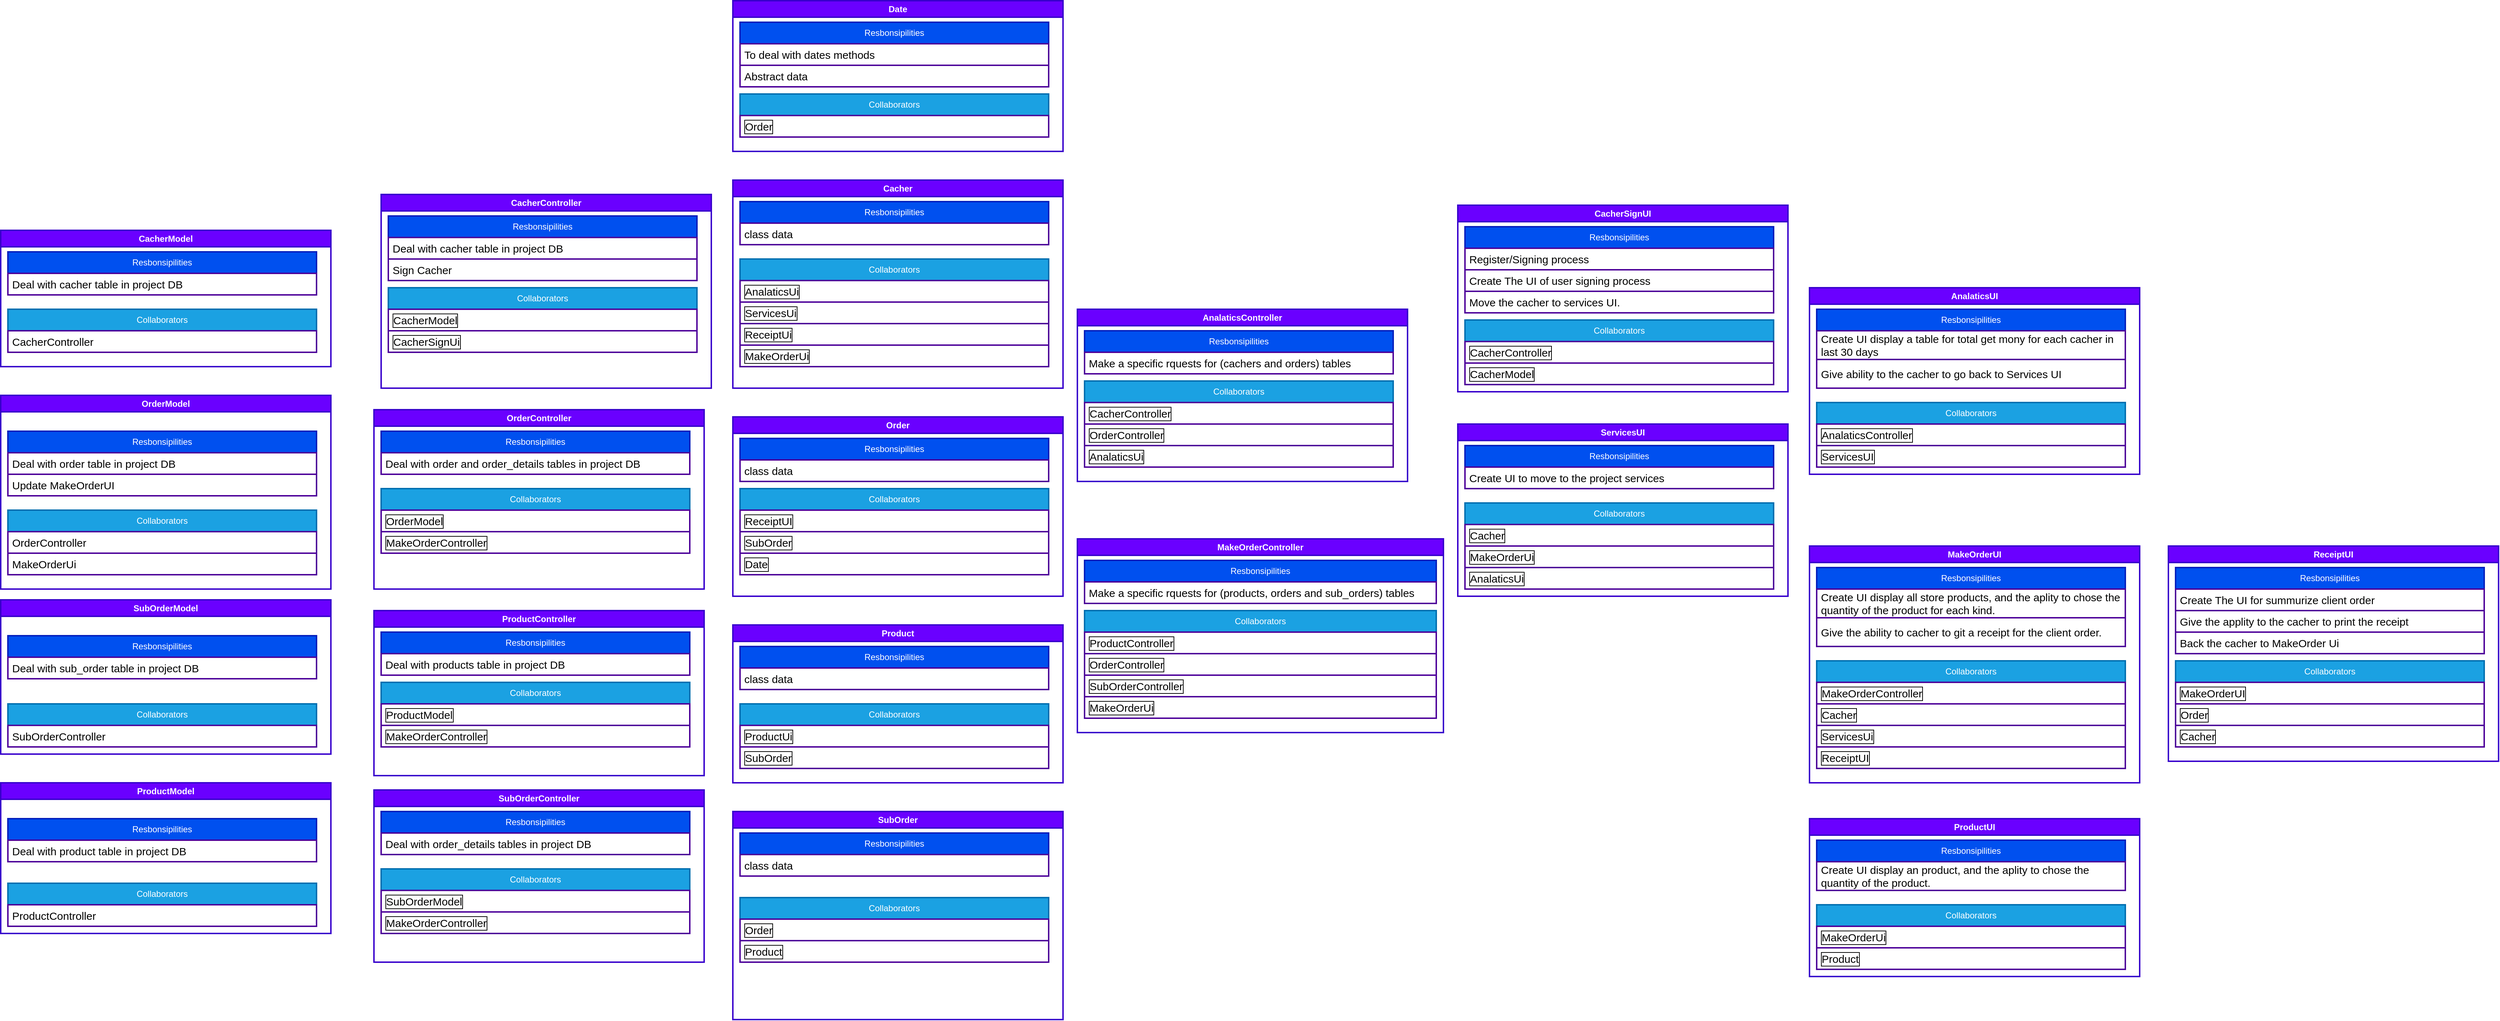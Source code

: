 <mxfile>
    <diagram id="35rbz2cMFURh9ewFK-A6" name="Page-1">
        <mxGraphModel dx="1056" dy="1882" grid="1" gridSize="10" guides="1" tooltips="1" connect="1" arrows="1" fold="1" page="1" pageScale="1" pageWidth="850" pageHeight="1100" background="#ffffff" math="0" shadow="0">
            <root>
                <mxCell id="0"/>
                <mxCell id="1" parent="0"/>
                <mxCell id="2" value="CacherModel" style="swimlane;whiteSpace=wrap;html=1;fillColor=#6a00ff;fontColor=#ffffff;strokeColor=#3700CC;strokeWidth=2;" parent="1" vertex="1">
                    <mxGeometry x="140" y="180" width="460" height="190" as="geometry"/>
                </mxCell>
                <mxCell id="3" value="Resbonsipilities" style="swimlane;fontStyle=0;childLayout=stackLayout;horizontal=1;startSize=30;horizontalStack=0;resizeParent=1;resizeParentMax=0;resizeLast=0;collapsible=1;marginBottom=0;whiteSpace=wrap;html=1;strokeWidth=2;fillColor=#0050ef;fontColor=#ffffff;strokeColor=#001DBC;" parent="2" vertex="1">
                    <mxGeometry x="10" y="30" width="430" height="60" as="geometry"/>
                </mxCell>
                <mxCell id="5" value="&lt;span style=&quot;color: rgb(0, 0, 0); font-size: 15px;&quot;&gt;Deal with cacher table in project DB&lt;/span&gt;&lt;font color=&quot;#000000&quot; style=&quot;font-size: 15px;&quot;&gt;&lt;br style=&quot;font-size: 15px;&quot;&gt;&lt;/font&gt;" style="text;strokeColor=#4C0099;fillColor=none;align=left;verticalAlign=middle;spacingLeft=4;spacingRight=4;overflow=hidden;points=[[0,0.5],[1,0.5]];portConstraint=eastwest;rotatable=0;whiteSpace=wrap;html=1;strokeWidth=2;fontSize=15;" parent="3" vertex="1">
                    <mxGeometry y="30" width="430" height="30" as="geometry"/>
                </mxCell>
                <mxCell id="7" value="Collaborators" style="swimlane;fontStyle=0;childLayout=stackLayout;horizontal=1;startSize=30;horizontalStack=0;resizeParent=1;resizeParentMax=0;resizeLast=0;collapsible=1;marginBottom=0;whiteSpace=wrap;html=1;strokeWidth=2;fillColor=#1ba1e2;fontColor=#ffffff;strokeColor=#006EAF;" parent="2" vertex="1">
                    <mxGeometry x="10" y="110" width="430" height="60" as="geometry"/>
                </mxCell>
                <mxCell id="203" value="&lt;span style=&quot;color: rgb(0, 0, 0); font-size: 15px;&quot;&gt;CacherController&lt;/span&gt;&lt;font color=&quot;#000000&quot; style=&quot;font-size: 15px;&quot;&gt;&lt;br style=&quot;font-size: 15px;&quot;&gt;&lt;/font&gt;" style="text;strokeColor=#4C0099;fillColor=none;align=left;verticalAlign=middle;spacingLeft=4;spacingRight=4;overflow=hidden;points=[[0,0.5],[1,0.5]];portConstraint=eastwest;rotatable=0;whiteSpace=wrap;html=1;strokeWidth=2;fontSize=15;" vertex="1" parent="7">
                    <mxGeometry y="30" width="430" height="30" as="geometry"/>
                </mxCell>
                <mxCell id="16" value="OrderModel" style="swimlane;whiteSpace=wrap;html=1;fillColor=#6a00ff;fontColor=#ffffff;strokeColor=#3700CC;strokeWidth=2;" parent="1" vertex="1">
                    <mxGeometry x="140" y="410" width="460" height="270" as="geometry"/>
                </mxCell>
                <mxCell id="17" value="Resbonsipilities" style="swimlane;fontStyle=0;childLayout=stackLayout;horizontal=1;startSize=30;horizontalStack=0;resizeParent=1;resizeParentMax=0;resizeLast=0;collapsible=1;marginBottom=0;whiteSpace=wrap;html=1;strokeWidth=2;fillColor=#0050ef;fontColor=#ffffff;strokeColor=#001DBC;" parent="16" vertex="1">
                    <mxGeometry x="10" y="50" width="430" height="90" as="geometry"/>
                </mxCell>
                <mxCell id="18" value="&lt;font color=&quot;#000000&quot; style=&quot;font-size: 15px;&quot;&gt;Deal with order table in project DB&lt;br style=&quot;font-size: 15px;&quot;&gt;&lt;/font&gt;" style="text;strokeColor=#4C0099;fillColor=none;align=left;verticalAlign=middle;spacingLeft=4;spacingRight=4;overflow=hidden;points=[[0,0.5],[1,0.5]];portConstraint=eastwest;rotatable=0;whiteSpace=wrap;html=1;strokeWidth=2;fontSize=15;" parent="17" vertex="1">
                    <mxGeometry y="30" width="430" height="30" as="geometry"/>
                </mxCell>
                <mxCell id="26" value="&lt;font color=&quot;#000000&quot; style=&quot;font-size: 15px;&quot;&gt;Update MakeOrderUI&lt;br style=&quot;font-size: 15px;&quot;&gt;&lt;/font&gt;" style="text;strokeColor=#4C0099;fillColor=none;align=left;verticalAlign=middle;spacingLeft=4;spacingRight=4;overflow=hidden;points=[[0,0.5],[1,0.5]];portConstraint=eastwest;rotatable=0;whiteSpace=wrap;html=1;strokeWidth=2;fontSize=15;" parent="17" vertex="1">
                    <mxGeometry y="60" width="430" height="30" as="geometry"/>
                </mxCell>
                <mxCell id="19" value="Collaborators" style="swimlane;fontStyle=0;childLayout=stackLayout;horizontal=1;startSize=30;horizontalStack=0;resizeParent=1;resizeParentMax=0;resizeLast=0;collapsible=1;marginBottom=0;whiteSpace=wrap;html=1;strokeWidth=2;fillColor=#1ba1e2;fontColor=#ffffff;strokeColor=#006EAF;" parent="16" vertex="1">
                    <mxGeometry x="10" y="160" width="430" height="90" as="geometry"/>
                </mxCell>
                <mxCell id="204" value="&lt;font color=&quot;#000000&quot; style=&quot;font-size: 15px;&quot;&gt;OrderController&lt;br style=&quot;font-size: 15px;&quot;&gt;&lt;/font&gt;" style="text;strokeColor=#4C0099;fillColor=none;align=left;verticalAlign=middle;spacingLeft=4;spacingRight=4;overflow=hidden;points=[[0,0.5],[1,0.5]];portConstraint=eastwest;rotatable=0;whiteSpace=wrap;html=1;strokeWidth=2;fontSize=15;" vertex="1" parent="19">
                    <mxGeometry y="30" width="430" height="30" as="geometry"/>
                </mxCell>
                <mxCell id="191" value="&lt;font color=&quot;#000000&quot; style=&quot;font-size: 15px;&quot;&gt;MakeOrderUi&lt;br style=&quot;font-size: 15px;&quot;&gt;&lt;/font&gt;" style="text;strokeColor=#4C0099;fillColor=none;align=left;verticalAlign=middle;spacingLeft=4;spacingRight=4;overflow=hidden;points=[[0,0.5],[1,0.5]];portConstraint=eastwest;rotatable=0;whiteSpace=wrap;html=1;strokeWidth=2;fontSize=15;" parent="19" vertex="1">
                    <mxGeometry y="60" width="430" height="30" as="geometry"/>
                </mxCell>
                <mxCell id="31" value="ProductModel" style="swimlane;whiteSpace=wrap;html=1;fillColor=#6a00ff;fontColor=#ffffff;strokeColor=#3700CC;strokeWidth=2;" parent="1" vertex="1">
                    <mxGeometry x="140" y="950" width="460" height="210" as="geometry"/>
                </mxCell>
                <mxCell id="32" value="Resbonsipilities" style="swimlane;fontStyle=0;childLayout=stackLayout;horizontal=1;startSize=30;horizontalStack=0;resizeParent=1;resizeParentMax=0;resizeLast=0;collapsible=1;marginBottom=0;whiteSpace=wrap;html=1;strokeWidth=2;fillColor=#0050ef;fontColor=#ffffff;strokeColor=#001DBC;" parent="31" vertex="1">
                    <mxGeometry x="10" y="50" width="430" height="60" as="geometry"/>
                </mxCell>
                <mxCell id="33" value="&lt;font color=&quot;#000000&quot; style=&quot;font-size: 15px;&quot;&gt;Deal with product table in project DB&lt;br style=&quot;font-size: 15px;&quot;&gt;&lt;/font&gt;" style="text;strokeColor=#4C0099;fillColor=none;align=left;verticalAlign=middle;spacingLeft=4;spacingRight=4;overflow=hidden;points=[[0,0.5],[1,0.5]];portConstraint=eastwest;rotatable=0;whiteSpace=wrap;html=1;strokeWidth=2;fontSize=15;" parent="32" vertex="1">
                    <mxGeometry y="30" width="430" height="30" as="geometry"/>
                </mxCell>
                <mxCell id="35" value="Collaborators" style="swimlane;fontStyle=0;childLayout=stackLayout;horizontal=1;startSize=30;horizontalStack=0;resizeParent=1;resizeParentMax=0;resizeLast=0;collapsible=1;marginBottom=0;whiteSpace=wrap;html=1;strokeWidth=2;fillColor=#1ba1e2;fontColor=#ffffff;strokeColor=#006EAF;" parent="31" vertex="1">
                    <mxGeometry x="10" y="140" width="430" height="60" as="geometry"/>
                </mxCell>
                <mxCell id="206" value="&lt;font color=&quot;#000000&quot; style=&quot;font-size: 15px;&quot;&gt;ProductController&lt;br style=&quot;font-size: 15px;&quot;&gt;&lt;/font&gt;" style="text;strokeColor=#4C0099;fillColor=none;align=left;verticalAlign=middle;spacingLeft=4;spacingRight=4;overflow=hidden;points=[[0,0.5],[1,0.5]];portConstraint=eastwest;rotatable=0;whiteSpace=wrap;html=1;strokeWidth=2;fontSize=15;" vertex="1" parent="35">
                    <mxGeometry y="30" width="430" height="30" as="geometry"/>
                </mxCell>
                <mxCell id="37" value="CacherController" style="swimlane;whiteSpace=wrap;html=1;fillColor=#6a00ff;fontColor=#ffffff;strokeColor=#3700CC;strokeWidth=2;" parent="1" vertex="1">
                    <mxGeometry x="670" y="130" width="460" height="270" as="geometry"/>
                </mxCell>
                <mxCell id="38" value="Resbonsipilities" style="swimlane;fontStyle=0;childLayout=stackLayout;horizontal=1;startSize=30;horizontalStack=0;resizeParent=1;resizeParentMax=0;resizeLast=0;collapsible=1;marginBottom=0;whiteSpace=wrap;html=1;strokeWidth=2;fillColor=#0050ef;fontColor=#ffffff;strokeColor=#001DBC;" parent="37" vertex="1">
                    <mxGeometry x="10" y="30" width="430" height="90" as="geometry"/>
                </mxCell>
                <mxCell id="39" value="&lt;span style=&quot;color: rgb(0, 0, 0); font-size: 15px;&quot;&gt;Deal with cacher table in project DB&lt;/span&gt;&lt;font color=&quot;#000000&quot; style=&quot;font-size: 15px;&quot;&gt;&lt;br style=&quot;font-size: 15px;&quot;&gt;&lt;/font&gt;" style="text;strokeColor=#4C0099;fillColor=none;align=left;verticalAlign=middle;spacingLeft=4;spacingRight=4;overflow=hidden;points=[[0,0.5],[1,0.5]];portConstraint=eastwest;rotatable=0;whiteSpace=wrap;html=1;strokeWidth=2;fontSize=15;" parent="38" vertex="1">
                    <mxGeometry y="30" width="430" height="30" as="geometry"/>
                </mxCell>
                <mxCell id="40" value="&lt;span style=&quot;color: rgb(0, 0, 0); font-size: 15px;&quot;&gt;Sign Cacher&lt;/span&gt;&lt;font color=&quot;#000000&quot; style=&quot;font-size: 15px;&quot;&gt;&lt;br style=&quot;font-size: 15px;&quot;&gt;&lt;/font&gt;" style="text;strokeColor=#4C0099;fillColor=none;align=left;verticalAlign=middle;spacingLeft=4;spacingRight=4;overflow=hidden;points=[[0,0.5],[1,0.5]];portConstraint=eastwest;rotatable=0;whiteSpace=wrap;html=1;strokeWidth=2;fontSize=15;" parent="38" vertex="1">
                    <mxGeometry y="60" width="430" height="30" as="geometry"/>
                </mxCell>
                <mxCell id="42" value="Collaborators" style="swimlane;fontStyle=0;childLayout=stackLayout;horizontal=1;startSize=30;horizontalStack=0;resizeParent=1;resizeParentMax=0;resizeLast=0;collapsible=1;marginBottom=0;whiteSpace=wrap;html=1;strokeWidth=2;fillColor=#1ba1e2;fontColor=#ffffff;strokeColor=#006EAF;" parent="37" vertex="1">
                    <mxGeometry x="10" y="130" width="430" height="90" as="geometry"/>
                </mxCell>
                <mxCell id="113" value="&lt;font color=&quot;#000000&quot; style=&quot;font-size: 15px;&quot;&gt;CacherModel&lt;br style=&quot;font-size: 15px;&quot;&gt;&lt;/font&gt;" style="text;strokeColor=#4C0099;fillColor=none;align=left;verticalAlign=middle;spacingLeft=4;spacingRight=4;overflow=hidden;points=[[0,0.5],[1,0.5]];portConstraint=eastwest;rotatable=0;whiteSpace=wrap;html=1;strokeWidth=2;fontSize=15;labelBorderColor=default;" parent="42" vertex="1">
                    <mxGeometry y="30" width="430" height="30" as="geometry"/>
                </mxCell>
                <mxCell id="207" value="&lt;font color=&quot;#000000&quot; style=&quot;font-size: 15px;&quot;&gt;CacherSignUi&lt;br style=&quot;font-size: 15px;&quot;&gt;&lt;/font&gt;" style="text;strokeColor=#4C0099;fillColor=none;align=left;verticalAlign=middle;spacingLeft=4;spacingRight=4;overflow=hidden;points=[[0,0.5],[1,0.5]];portConstraint=eastwest;rotatable=0;whiteSpace=wrap;html=1;strokeWidth=2;fontSize=15;labelBorderColor=default;" vertex="1" parent="42">
                    <mxGeometry y="60" width="430" height="30" as="geometry"/>
                </mxCell>
                <mxCell id="44" value="OrderController" style="swimlane;whiteSpace=wrap;html=1;fillColor=#6a00ff;fontColor=#ffffff;strokeColor=#3700CC;strokeWidth=2;" parent="1" vertex="1">
                    <mxGeometry x="660" y="430" width="460" height="250" as="geometry"/>
                </mxCell>
                <mxCell id="45" value="Resbonsipilities" style="swimlane;fontStyle=0;childLayout=stackLayout;horizontal=1;startSize=30;horizontalStack=0;resizeParent=1;resizeParentMax=0;resizeLast=0;collapsible=1;marginBottom=0;whiteSpace=wrap;html=1;strokeWidth=2;fillColor=#0050ef;fontColor=#ffffff;strokeColor=#001DBC;" parent="44" vertex="1">
                    <mxGeometry x="10" y="30" width="430" height="60" as="geometry"/>
                </mxCell>
                <mxCell id="46" value="&lt;span style=&quot;color: rgb(0, 0, 0); font-size: 15px;&quot;&gt;Deal with order and order_details tables in project DB&lt;/span&gt;&lt;font color=&quot;#000000&quot; style=&quot;font-size: 15px;&quot;&gt;&lt;br style=&quot;font-size: 15px;&quot;&gt;&lt;/font&gt;" style="text;strokeColor=#4C0099;fillColor=none;align=left;verticalAlign=middle;spacingLeft=4;spacingRight=4;overflow=hidden;points=[[0,0.5],[1,0.5]];portConstraint=eastwest;rotatable=0;whiteSpace=wrap;html=1;strokeWidth=2;fontSize=15;" parent="45" vertex="1">
                    <mxGeometry y="30" width="430" height="30" as="geometry"/>
                </mxCell>
                <mxCell id="48" value="Collaborators" style="swimlane;fontStyle=0;childLayout=stackLayout;horizontal=1;startSize=30;horizontalStack=0;resizeParent=1;resizeParentMax=0;resizeLast=0;collapsible=1;marginBottom=0;whiteSpace=wrap;html=1;strokeWidth=2;fillColor=#1ba1e2;fontColor=#ffffff;strokeColor=#006EAF;" parent="44" vertex="1">
                    <mxGeometry x="10" y="110" width="430" height="90" as="geometry"/>
                </mxCell>
                <mxCell id="123" value="&lt;font color=&quot;#000000&quot; style=&quot;font-size: 15px;&quot;&gt;OrderModel&lt;br style=&quot;font-size: 15px;&quot;&gt;&lt;/font&gt;" style="text;strokeColor=#4C0099;fillColor=none;align=left;verticalAlign=middle;spacingLeft=4;spacingRight=4;overflow=hidden;points=[[0,0.5],[1,0.5]];portConstraint=eastwest;rotatable=0;whiteSpace=wrap;html=1;strokeWidth=2;fontSize=15;labelBorderColor=default;" parent="48" vertex="1">
                    <mxGeometry y="30" width="430" height="30" as="geometry"/>
                </mxCell>
                <mxCell id="208" value="&lt;font color=&quot;#000000&quot; style=&quot;font-size: 15px;&quot;&gt;MakeOrderController&lt;br style=&quot;font-size: 15px;&quot;&gt;&lt;/font&gt;" style="text;strokeColor=#4C0099;fillColor=none;align=left;verticalAlign=middle;spacingLeft=4;spacingRight=4;overflow=hidden;points=[[0,0.5],[1,0.5]];portConstraint=eastwest;rotatable=0;whiteSpace=wrap;html=1;strokeWidth=2;fontSize=15;labelBorderColor=default;" vertex="1" parent="48">
                    <mxGeometry y="60" width="430" height="30" as="geometry"/>
                </mxCell>
                <mxCell id="50" value="ProductController" style="swimlane;whiteSpace=wrap;html=1;fillColor=#6a00ff;fontColor=#ffffff;strokeColor=#3700CC;strokeWidth=2;" parent="1" vertex="1">
                    <mxGeometry x="660" y="710" width="460" height="230" as="geometry"/>
                </mxCell>
                <mxCell id="51" value="Resbonsipilities" style="swimlane;fontStyle=0;childLayout=stackLayout;horizontal=1;startSize=30;horizontalStack=0;resizeParent=1;resizeParentMax=0;resizeLast=0;collapsible=1;marginBottom=0;whiteSpace=wrap;html=1;strokeWidth=2;fillColor=#0050ef;fontColor=#ffffff;strokeColor=#001DBC;" parent="50" vertex="1">
                    <mxGeometry x="10" y="30" width="430" height="60" as="geometry"/>
                </mxCell>
                <mxCell id="52" value="&lt;span style=&quot;color: rgb(0, 0, 0); font-size: 15px;&quot;&gt;Deal with products table in project DB&lt;/span&gt;&lt;font color=&quot;#000000&quot; style=&quot;font-size: 15px;&quot;&gt;&lt;br style=&quot;font-size: 15px;&quot;&gt;&lt;/font&gt;" style="text;strokeColor=#4C0099;fillColor=none;align=left;verticalAlign=middle;spacingLeft=4;spacingRight=4;overflow=hidden;points=[[0,0.5],[1,0.5]];portConstraint=eastwest;rotatable=0;whiteSpace=wrap;html=1;strokeWidth=2;fontSize=15;" parent="51" vertex="1">
                    <mxGeometry y="30" width="430" height="30" as="geometry"/>
                </mxCell>
                <mxCell id="53" value="Collaborators" style="swimlane;fontStyle=0;childLayout=stackLayout;horizontal=1;startSize=30;horizontalStack=0;resizeParent=1;resizeParentMax=0;resizeLast=0;collapsible=1;marginBottom=0;whiteSpace=wrap;html=1;strokeWidth=2;fillColor=#1ba1e2;fontColor=#ffffff;strokeColor=#006EAF;" parent="50" vertex="1">
                    <mxGeometry x="10" y="100" width="430" height="90" as="geometry"/>
                </mxCell>
                <mxCell id="142" value="&lt;font color=&quot;#000000&quot; style=&quot;font-size: 15px;&quot;&gt;ProductModel&lt;br style=&quot;font-size: 15px;&quot;&gt;&lt;/font&gt;" style="text;strokeColor=#4C0099;fillColor=none;align=left;verticalAlign=middle;spacingLeft=4;spacingRight=4;overflow=hidden;points=[[0,0.5],[1,0.5]];portConstraint=eastwest;rotatable=0;whiteSpace=wrap;html=1;strokeWidth=2;fontSize=15;labelBorderColor=default;" parent="53" vertex="1">
                    <mxGeometry y="30" width="430" height="30" as="geometry"/>
                </mxCell>
                <mxCell id="209" value="&lt;font color=&quot;#000000&quot; style=&quot;font-size: 15px;&quot;&gt;MakeOrderController&lt;br style=&quot;font-size: 15px;&quot;&gt;&lt;/font&gt;" style="text;strokeColor=#4C0099;fillColor=none;align=left;verticalAlign=middle;spacingLeft=4;spacingRight=4;overflow=hidden;points=[[0,0.5],[1,0.5]];portConstraint=eastwest;rotatable=0;whiteSpace=wrap;html=1;strokeWidth=2;fontSize=15;labelBorderColor=default;" vertex="1" parent="53">
                    <mxGeometry y="60" width="430" height="30" as="geometry"/>
                </mxCell>
                <mxCell id="55" value="AnalaticsController" style="swimlane;whiteSpace=wrap;html=1;fillColor=#6a00ff;fontColor=#ffffff;strokeColor=#3700CC;strokeWidth=2;" parent="1" vertex="1">
                    <mxGeometry x="1640" y="290" width="460" height="240" as="geometry"/>
                </mxCell>
                <mxCell id="56" value="Resbonsipilities" style="swimlane;fontStyle=0;childLayout=stackLayout;horizontal=1;startSize=30;horizontalStack=0;resizeParent=1;resizeParentMax=0;resizeLast=0;collapsible=1;marginBottom=0;whiteSpace=wrap;html=1;strokeWidth=2;fillColor=#0050ef;fontColor=#ffffff;strokeColor=#001DBC;" parent="55" vertex="1">
                    <mxGeometry x="10" y="30" width="430" height="60" as="geometry"/>
                </mxCell>
                <mxCell id="57" value="&lt;font color=&quot;#000000&quot; style=&quot;font-size: 15px;&quot;&gt;Make a specific rquests for (cachers and orders) tables&lt;br style=&quot;font-size: 15px;&quot;&gt;&lt;/font&gt;" style="text;strokeColor=#4C0099;fillColor=none;align=left;verticalAlign=middle;spacingLeft=4;spacingRight=4;overflow=hidden;points=[[0,0.5],[1,0.5]];portConstraint=eastwest;rotatable=0;whiteSpace=wrap;html=1;strokeWidth=2;fontSize=15;" parent="56" vertex="1">
                    <mxGeometry y="30" width="430" height="30" as="geometry"/>
                </mxCell>
                <mxCell id="59" value="Collaborators" style="swimlane;fontStyle=0;childLayout=stackLayout;horizontal=1;startSize=30;horizontalStack=0;resizeParent=1;resizeParentMax=0;resizeLast=0;collapsible=1;marginBottom=0;whiteSpace=wrap;html=1;strokeWidth=2;fillColor=#1ba1e2;fontColor=#ffffff;strokeColor=#006EAF;" parent="55" vertex="1">
                    <mxGeometry x="10" y="100" width="430" height="120" as="geometry"/>
                </mxCell>
                <mxCell id="60" value="&lt;font color=&quot;#000000&quot; style=&quot;font-size: 15px;&quot;&gt;CacherController&lt;br style=&quot;font-size: 15px;&quot;&gt;&lt;/font&gt;" style="text;strokeColor=#4C0099;fillColor=none;align=left;verticalAlign=middle;spacingLeft=4;spacingRight=4;overflow=hidden;points=[[0,0.5],[1,0.5]];portConstraint=eastwest;rotatable=0;whiteSpace=wrap;html=1;strokeWidth=2;fontSize=15;labelBorderColor=default;" parent="59" vertex="1">
                    <mxGeometry y="30" width="430" height="30" as="geometry"/>
                </mxCell>
                <mxCell id="61" value="&lt;font color=&quot;#000000&quot; style=&quot;font-size: 15px;&quot;&gt;OrderController&lt;br style=&quot;font-size: 15px;&quot;&gt;&lt;/font&gt;" style="text;strokeColor=#4C0099;fillColor=none;align=left;verticalAlign=middle;spacingLeft=4;spacingRight=4;overflow=hidden;points=[[0,0.5],[1,0.5]];portConstraint=eastwest;rotatable=0;whiteSpace=wrap;html=1;strokeWidth=2;fontSize=15;labelBorderColor=default;" parent="59" vertex="1">
                    <mxGeometry y="60" width="430" height="30" as="geometry"/>
                </mxCell>
                <mxCell id="126" value="&lt;font color=&quot;#000000&quot; style=&quot;font-size: 15px;&quot;&gt;AnalaticsUi&lt;br style=&quot;font-size: 15px;&quot;&gt;&lt;/font&gt;" style="text;strokeColor=#4C0099;fillColor=none;align=left;verticalAlign=middle;spacingLeft=4;spacingRight=4;overflow=hidden;points=[[0,0.5],[1,0.5]];portConstraint=eastwest;rotatable=0;whiteSpace=wrap;html=1;strokeWidth=2;fontSize=15;labelBorderColor=default;" parent="59" vertex="1">
                    <mxGeometry y="90" width="430" height="30" as="geometry"/>
                </mxCell>
                <mxCell id="62" value="MakeOrderController" style="swimlane;whiteSpace=wrap;html=1;fillColor=#6a00ff;fontColor=#ffffff;strokeColor=#3700CC;strokeWidth=2;" parent="1" vertex="1">
                    <mxGeometry x="1640" y="610" width="510" height="270" as="geometry"/>
                </mxCell>
                <mxCell id="63" value="Resbonsipilities" style="swimlane;fontStyle=0;childLayout=stackLayout;horizontal=1;startSize=30;horizontalStack=0;resizeParent=1;resizeParentMax=0;resizeLast=0;collapsible=1;marginBottom=0;whiteSpace=wrap;html=1;strokeWidth=2;fillColor=#0050ef;fontColor=#ffffff;strokeColor=#001DBC;" parent="62" vertex="1">
                    <mxGeometry x="10" y="30" width="490" height="60" as="geometry"/>
                </mxCell>
                <mxCell id="64" value="&lt;font color=&quot;#000000&quot; style=&quot;font-size: 15px;&quot;&gt;Make a specific rquests for (products, orders and sub_orders) tables&lt;br style=&quot;font-size: 15px;&quot;&gt;&lt;/font&gt;" style="text;strokeColor=#4C0099;fillColor=none;align=left;verticalAlign=middle;spacingLeft=4;spacingRight=4;overflow=hidden;points=[[0,0.5],[1,0.5]];portConstraint=eastwest;rotatable=0;whiteSpace=wrap;html=1;strokeWidth=2;fontSize=15;" parent="63" vertex="1">
                    <mxGeometry y="30" width="490" height="30" as="geometry"/>
                </mxCell>
                <mxCell id="65" value="Collaborators" style="swimlane;fontStyle=0;childLayout=stackLayout;horizontal=1;startSize=30;horizontalStack=0;resizeParent=1;resizeParentMax=0;resizeLast=0;collapsible=1;marginBottom=0;whiteSpace=wrap;html=1;strokeWidth=2;fillColor=#1ba1e2;fontColor=#ffffff;strokeColor=#006EAF;" parent="62" vertex="1">
                    <mxGeometry x="10" y="100" width="490" height="150" as="geometry"/>
                </mxCell>
                <mxCell id="66" value="&lt;font color=&quot;#000000&quot; style=&quot;font-size: 15px;&quot;&gt;ProductController&lt;br style=&quot;font-size: 15px;&quot;&gt;&lt;/font&gt;" style="text;strokeColor=#4C0099;fillColor=none;align=left;verticalAlign=middle;spacingLeft=4;spacingRight=4;overflow=hidden;points=[[0,0.5],[1,0.5]];portConstraint=eastwest;rotatable=0;whiteSpace=wrap;html=1;strokeWidth=2;fontSize=15;labelBorderColor=default;" parent="65" vertex="1">
                    <mxGeometry y="30" width="490" height="30" as="geometry"/>
                </mxCell>
                <mxCell id="125" value="&lt;font color=&quot;#000000&quot; style=&quot;font-size: 15px;&quot;&gt;OrderController&lt;br style=&quot;font-size: 15px;&quot;&gt;&lt;/font&gt;" style="text;strokeColor=#4C0099;fillColor=none;align=left;verticalAlign=middle;spacingLeft=4;spacingRight=4;overflow=hidden;points=[[0,0.5],[1,0.5]];portConstraint=eastwest;rotatable=0;whiteSpace=wrap;html=1;strokeWidth=2;fontSize=15;labelBorderColor=default;" parent="65" vertex="1">
                    <mxGeometry y="60" width="490" height="30" as="geometry"/>
                </mxCell>
                <mxCell id="213" value="&lt;font color=&quot;#000000&quot; style=&quot;font-size: 15px;&quot;&gt;SubOrderController&lt;br style=&quot;font-size: 15px;&quot;&gt;&lt;/font&gt;" style="text;strokeColor=#4C0099;fillColor=none;align=left;verticalAlign=middle;spacingLeft=4;spacingRight=4;overflow=hidden;points=[[0,0.5],[1,0.5]];portConstraint=eastwest;rotatable=0;whiteSpace=wrap;html=1;strokeWidth=2;fontSize=15;labelBorderColor=default;" vertex="1" parent="65">
                    <mxGeometry y="90" width="490" height="30" as="geometry"/>
                </mxCell>
                <mxCell id="178" value="&lt;font color=&quot;#000000&quot; style=&quot;font-size: 15px;&quot;&gt;MakeOrderUi&lt;br style=&quot;font-size: 15px;&quot;&gt;&lt;/font&gt;" style="text;strokeColor=#4C0099;fillColor=none;align=left;verticalAlign=middle;spacingLeft=4;spacingRight=4;overflow=hidden;points=[[0,0.5],[1,0.5]];portConstraint=eastwest;rotatable=0;whiteSpace=wrap;html=1;strokeWidth=2;fontSize=15;labelBorderColor=default;" parent="65" vertex="1">
                    <mxGeometry y="120" width="490" height="30" as="geometry"/>
                </mxCell>
                <mxCell id="68" value="CacherSignUI" style="swimlane;whiteSpace=wrap;html=1;fillColor=#6a00ff;fontColor=#ffffff;strokeColor=#3700CC;strokeWidth=2;" parent="1" vertex="1">
                    <mxGeometry x="2170" y="145" width="460" height="260" as="geometry"/>
                </mxCell>
                <mxCell id="69" value="Resbonsipilities" style="swimlane;fontStyle=0;childLayout=stackLayout;horizontal=1;startSize=30;horizontalStack=0;resizeParent=1;resizeParentMax=0;resizeLast=0;collapsible=1;marginBottom=0;whiteSpace=wrap;html=1;strokeWidth=2;fillColor=#0050ef;fontColor=#ffffff;strokeColor=#001DBC;" parent="68" vertex="1">
                    <mxGeometry x="10" y="30" width="430" height="120" as="geometry"/>
                </mxCell>
                <mxCell id="74" value="&lt;span style=&quot;color: rgb(0, 0, 0); font-size: 15px;&quot;&gt;Register/Signing process&lt;/span&gt;&lt;font color=&quot;#000000&quot; style=&quot;font-size: 15px;&quot;&gt;&lt;br style=&quot;font-size: 15px;&quot;&gt;&lt;/font&gt;" style="text;strokeColor=#4C0099;fillColor=none;align=left;verticalAlign=middle;spacingLeft=4;spacingRight=4;overflow=hidden;points=[[0,0.5],[1,0.5]];portConstraint=eastwest;rotatable=0;whiteSpace=wrap;html=1;strokeWidth=2;fontSize=15;" parent="69" vertex="1">
                    <mxGeometry y="30" width="430" height="30" as="geometry"/>
                </mxCell>
                <mxCell id="70" value="&lt;span style=&quot;color: rgb(0, 0, 0); font-size: 15px;&quot;&gt;Create The UI of user signing process&lt;/span&gt;&lt;font color=&quot;#000000&quot; style=&quot;font-size: 15px;&quot;&gt;&lt;br style=&quot;font-size: 15px;&quot;&gt;&lt;/font&gt;" style="text;strokeColor=#4C0099;fillColor=none;align=left;verticalAlign=middle;spacingLeft=4;spacingRight=4;overflow=hidden;points=[[0,0.5],[1,0.5]];portConstraint=eastwest;rotatable=0;whiteSpace=wrap;html=1;strokeWidth=2;fontSize=15;" parent="69" vertex="1">
                    <mxGeometry y="60" width="430" height="30" as="geometry"/>
                </mxCell>
                <mxCell id="71" value="&lt;span style=&quot;color: rgb(0, 0, 0); font-size: 15px;&quot;&gt;Move the cacher to services UI.&lt;/span&gt;&lt;font color=&quot;#000000&quot; style=&quot;font-size: 15px;&quot;&gt;&lt;br style=&quot;font-size: 15px;&quot;&gt;&lt;/font&gt;" style="text;strokeColor=#4C0099;fillColor=none;align=left;verticalAlign=middle;spacingLeft=4;spacingRight=4;overflow=hidden;points=[[0,0.5],[1,0.5]];portConstraint=eastwest;rotatable=0;whiteSpace=wrap;html=1;strokeWidth=2;fontSize=15;" parent="69" vertex="1">
                    <mxGeometry y="90" width="430" height="30" as="geometry"/>
                </mxCell>
                <mxCell id="72" value="Collaborators" style="swimlane;fontStyle=0;childLayout=stackLayout;horizontal=1;startSize=30;horizontalStack=0;resizeParent=1;resizeParentMax=0;resizeLast=0;collapsible=1;marginBottom=0;whiteSpace=wrap;html=1;strokeWidth=2;fillColor=#1ba1e2;fontColor=#ffffff;strokeColor=#006EAF;" parent="68" vertex="1">
                    <mxGeometry x="10" y="160" width="430" height="90" as="geometry"/>
                </mxCell>
                <mxCell id="73" value="&lt;font color=&quot;#000000&quot; style=&quot;font-size: 15px;&quot;&gt;CacherController&lt;br style=&quot;font-size: 15px;&quot;&gt;&lt;/font&gt;" style="text;strokeColor=#4C0099;fillColor=none;align=left;verticalAlign=middle;spacingLeft=4;spacingRight=4;overflow=hidden;points=[[0,0.5],[1,0.5]];portConstraint=eastwest;rotatable=0;whiteSpace=wrap;html=1;strokeWidth=2;fontSize=15;labelBorderColor=default;" parent="72" vertex="1">
                    <mxGeometry y="30" width="430" height="30" as="geometry"/>
                </mxCell>
                <mxCell id="127" value="&lt;font color=&quot;#000000&quot; style=&quot;font-size: 15px;&quot;&gt;CacherModel&lt;br style=&quot;font-size: 15px;&quot;&gt;&lt;/font&gt;" style="text;strokeColor=#4C0099;fillColor=none;align=left;verticalAlign=middle;spacingLeft=4;spacingRight=4;overflow=hidden;points=[[0,0.5],[1,0.5]];portConstraint=eastwest;rotatable=0;whiteSpace=wrap;html=1;strokeWidth=2;fontSize=15;labelBorderColor=default;" parent="72" vertex="1">
                    <mxGeometry y="60" width="430" height="30" as="geometry"/>
                </mxCell>
                <mxCell id="75" value="ReceiptUI" style="swimlane;whiteSpace=wrap;html=1;fillColor=#6a00ff;fontColor=#ffffff;strokeColor=#3700CC;strokeWidth=2;" parent="1" vertex="1">
                    <mxGeometry x="3160" y="620" width="460" height="300" as="geometry"/>
                </mxCell>
                <mxCell id="76" value="Resbonsipilities" style="swimlane;fontStyle=0;childLayout=stackLayout;horizontal=1;startSize=30;horizontalStack=0;resizeParent=1;resizeParentMax=0;resizeLast=0;collapsible=1;marginBottom=0;whiteSpace=wrap;html=1;strokeWidth=2;fillColor=#0050ef;fontColor=#ffffff;strokeColor=#001DBC;" parent="75" vertex="1">
                    <mxGeometry x="10" y="30" width="430" height="120" as="geometry"/>
                </mxCell>
                <mxCell id="78" value="&lt;span style=&quot;color: rgb(0, 0, 0); font-size: 15px;&quot;&gt;Create The UI for summurize client order&lt;/span&gt;&lt;font color=&quot;#000000&quot; style=&quot;font-size: 15px;&quot;&gt;&lt;br style=&quot;font-size: 15px;&quot;&gt;&lt;/font&gt;" style="text;strokeColor=#4C0099;fillColor=none;align=left;verticalAlign=middle;spacingLeft=4;spacingRight=4;overflow=hidden;points=[[0,0.5],[1,0.5]];portConstraint=eastwest;rotatable=0;whiteSpace=wrap;html=1;strokeWidth=2;fontSize=15;" parent="76" vertex="1">
                    <mxGeometry y="30" width="430" height="30" as="geometry"/>
                </mxCell>
                <mxCell id="92" value="&lt;span style=&quot;color: rgb(0, 0, 0); font-size: 15px;&quot;&gt;Give the applity to the cacher to print the receipt&lt;/span&gt;&lt;font color=&quot;#000000&quot; style=&quot;font-size: 15px;&quot;&gt;&lt;br style=&quot;font-size: 15px;&quot;&gt;&lt;/font&gt;" style="text;strokeColor=#4C0099;fillColor=none;align=left;verticalAlign=middle;spacingLeft=4;spacingRight=4;overflow=hidden;points=[[0,0.5],[1,0.5]];portConstraint=eastwest;rotatable=0;whiteSpace=wrap;html=1;strokeWidth=2;fontSize=15;" parent="76" vertex="1">
                    <mxGeometry y="60" width="430" height="30" as="geometry"/>
                </mxCell>
                <mxCell id="79" value="&lt;span style=&quot;color: rgb(0, 0, 0); font-size: 15px;&quot;&gt;Back the cacher to MakeOrder Ui&lt;/span&gt;&lt;font color=&quot;#000000&quot; style=&quot;font-size: 15px;&quot;&gt;&lt;br style=&quot;font-size: 15px;&quot;&gt;&lt;/font&gt;" style="text;strokeColor=#4C0099;fillColor=none;align=left;verticalAlign=middle;spacingLeft=4;spacingRight=4;overflow=hidden;points=[[0,0.5],[1,0.5]];portConstraint=eastwest;rotatable=0;whiteSpace=wrap;html=1;strokeWidth=2;fontSize=15;" parent="76" vertex="1">
                    <mxGeometry y="90" width="430" height="30" as="geometry"/>
                </mxCell>
                <mxCell id="80" value="Collaborators" style="swimlane;fontStyle=0;childLayout=stackLayout;horizontal=1;startSize=30;horizontalStack=0;resizeParent=1;resizeParentMax=0;resizeLast=0;collapsible=1;marginBottom=0;whiteSpace=wrap;html=1;strokeWidth=2;fillColor=#1ba1e2;fontColor=#ffffff;strokeColor=#006EAF;" parent="75" vertex="1">
                    <mxGeometry x="10" y="160" width="430" height="120" as="geometry"/>
                </mxCell>
                <mxCell id="84" value="&lt;font color=&quot;#000000&quot; style=&quot;font-size: 15px;&quot;&gt;MakeOrderUI&lt;br style=&quot;font-size: 15px;&quot;&gt;&lt;/font&gt;" style="text;strokeColor=#4C0099;fillColor=none;align=left;verticalAlign=middle;spacingLeft=4;spacingRight=4;overflow=hidden;points=[[0,0.5],[1,0.5]];portConstraint=eastwest;rotatable=0;whiteSpace=wrap;html=1;strokeWidth=2;fontSize=15;labelBorderColor=default;" parent="80" vertex="1">
                    <mxGeometry y="30" width="430" height="30" as="geometry"/>
                </mxCell>
                <mxCell id="131" value="&lt;font color=&quot;#000000&quot; style=&quot;font-size: 15px;&quot;&gt;Order&lt;br style=&quot;font-size: 15px;&quot;&gt;&lt;/font&gt;" style="text;strokeColor=#4C0099;fillColor=none;align=left;verticalAlign=middle;spacingLeft=4;spacingRight=4;overflow=hidden;points=[[0,0.5],[1,0.5]];portConstraint=eastwest;rotatable=0;whiteSpace=wrap;html=1;strokeWidth=2;fontSize=15;labelBorderColor=default;" parent="80" vertex="1">
                    <mxGeometry y="60" width="430" height="30" as="geometry"/>
                </mxCell>
                <mxCell id="133" value="&lt;font color=&quot;#000000&quot; style=&quot;font-size: 15px;&quot;&gt;Cacher&lt;br style=&quot;font-size: 15px;&quot;&gt;&lt;/font&gt;" style="text;strokeColor=#4C0099;fillColor=none;align=left;verticalAlign=middle;spacingLeft=4;spacingRight=4;overflow=hidden;points=[[0,0.5],[1,0.5]];portConstraint=eastwest;rotatable=0;whiteSpace=wrap;html=1;strokeWidth=2;fontSize=15;labelBorderColor=default;" parent="80" vertex="1">
                    <mxGeometry y="90" width="430" height="30" as="geometry"/>
                </mxCell>
                <mxCell id="85" value="ServicesUI" style="swimlane;whiteSpace=wrap;html=1;fillColor=#6a00ff;fontColor=#ffffff;strokeColor=#3700CC;strokeWidth=2;" parent="1" vertex="1">
                    <mxGeometry x="2170" y="450" width="460" height="240" as="geometry"/>
                </mxCell>
                <mxCell id="86" value="Resbonsipilities" style="swimlane;fontStyle=0;childLayout=stackLayout;horizontal=1;startSize=30;horizontalStack=0;resizeParent=1;resizeParentMax=0;resizeLast=0;collapsible=1;marginBottom=0;whiteSpace=wrap;html=1;strokeWidth=2;fillColor=#0050ef;fontColor=#ffffff;strokeColor=#001DBC;" parent="85" vertex="1">
                    <mxGeometry x="10" y="30" width="430" height="60" as="geometry"/>
                </mxCell>
                <mxCell id="87" value="&lt;span style=&quot;color: rgb(0, 0, 0); font-size: 15px;&quot;&gt;Create UI to move to the project services&lt;/span&gt;&lt;font color=&quot;#000000&quot; style=&quot;font-size: 15px;&quot;&gt;&lt;br style=&quot;font-size: 15px;&quot;&gt;&lt;/font&gt;" style="text;strokeColor=#4C0099;fillColor=none;align=left;verticalAlign=middle;spacingLeft=4;spacingRight=4;overflow=hidden;points=[[0,0.5],[1,0.5]];portConstraint=eastwest;rotatable=0;whiteSpace=wrap;html=1;strokeWidth=2;fontSize=15;" parent="86" vertex="1">
                    <mxGeometry y="30" width="430" height="30" as="geometry"/>
                </mxCell>
                <mxCell id="89" value="Collaborators" style="swimlane;fontStyle=0;childLayout=stackLayout;horizontal=1;startSize=30;horizontalStack=0;resizeParent=1;resizeParentMax=0;resizeLast=0;collapsible=1;marginBottom=0;whiteSpace=wrap;html=1;strokeWidth=2;fillColor=#1ba1e2;fontColor=#ffffff;strokeColor=#006EAF;" parent="85" vertex="1">
                    <mxGeometry x="10" y="110" width="430" height="120" as="geometry"/>
                </mxCell>
                <mxCell id="218" value="&lt;font color=&quot;#000000&quot; style=&quot;font-size: 15px;&quot;&gt;Cacher&lt;br style=&quot;font-size: 15px;&quot;&gt;&lt;/font&gt;" style="text;strokeColor=#4C0099;fillColor=none;align=left;verticalAlign=middle;spacingLeft=4;spacingRight=4;overflow=hidden;points=[[0,0.5],[1,0.5]];portConstraint=eastwest;rotatable=0;whiteSpace=wrap;html=1;strokeWidth=2;fontSize=15;labelBorderColor=default;" vertex="1" parent="89">
                    <mxGeometry y="30" width="430" height="30" as="geometry"/>
                </mxCell>
                <mxCell id="90" value="&lt;font color=&quot;#000000&quot; style=&quot;font-size: 15px;&quot;&gt;MakeOrderUi&lt;br style=&quot;font-size: 15px;&quot;&gt;&lt;/font&gt;" style="text;strokeColor=#4C0099;fillColor=none;align=left;verticalAlign=middle;spacingLeft=4;spacingRight=4;overflow=hidden;points=[[0,0.5],[1,0.5]];portConstraint=eastwest;rotatable=0;whiteSpace=wrap;html=1;strokeWidth=2;fontSize=15;labelBorderColor=default;" parent="89" vertex="1">
                    <mxGeometry y="60" width="430" height="30" as="geometry"/>
                </mxCell>
                <mxCell id="219" value="&lt;font color=&quot;#000000&quot; style=&quot;font-size: 15px;&quot;&gt;AnalaticsUi&lt;br style=&quot;font-size: 15px;&quot;&gt;&lt;/font&gt;" style="text;strokeColor=#4C0099;fillColor=none;align=left;verticalAlign=middle;spacingLeft=4;spacingRight=4;overflow=hidden;points=[[0,0.5],[1,0.5]];portConstraint=eastwest;rotatable=0;whiteSpace=wrap;html=1;strokeWidth=2;fontSize=15;labelBorderColor=default;" vertex="1" parent="89">
                    <mxGeometry y="90" width="430" height="30" as="geometry"/>
                </mxCell>
                <mxCell id="93" value="AnalaticsUI" style="swimlane;whiteSpace=wrap;html=1;fillColor=#6a00ff;fontColor=#ffffff;strokeColor=#3700CC;strokeWidth=2;" parent="1" vertex="1">
                    <mxGeometry x="2660" y="260" width="460" height="260" as="geometry"/>
                </mxCell>
                <mxCell id="94" value="Resbonsipilities" style="swimlane;fontStyle=0;childLayout=stackLayout;horizontal=1;startSize=30;horizontalStack=0;resizeParent=1;resizeParentMax=0;resizeLast=0;collapsible=1;marginBottom=0;whiteSpace=wrap;html=1;strokeWidth=2;fillColor=#0050ef;fontColor=#ffffff;strokeColor=#001DBC;" parent="93" vertex="1">
                    <mxGeometry x="10" y="30" width="430" height="110" as="geometry"/>
                </mxCell>
                <mxCell id="95" value="&lt;span style=&quot;color: rgb(0, 0, 0); font-size: 15px;&quot;&gt;Create UI display a table for total get mony for each cacher in last 30 days&lt;/span&gt;&lt;font color=&quot;#000000&quot; style=&quot;font-size: 15px;&quot;&gt;&lt;br style=&quot;font-size: 15px;&quot;&gt;&lt;/font&gt;" style="text;strokeColor=#4C0099;fillColor=none;align=left;verticalAlign=middle;spacingLeft=4;spacingRight=4;overflow=hidden;points=[[0,0.5],[1,0.5]];portConstraint=eastwest;rotatable=0;whiteSpace=wrap;html=1;strokeWidth=2;fontSize=15;" parent="94" vertex="1">
                    <mxGeometry y="30" width="430" height="40" as="geometry"/>
                </mxCell>
                <mxCell id="99" value="&lt;span style=&quot;color: rgb(0, 0, 0); font-size: 15px;&quot;&gt;Give ability to the cacher to go back to Services UI&lt;/span&gt;&lt;font color=&quot;#000000&quot; style=&quot;font-size: 15px;&quot;&gt;&lt;br style=&quot;font-size: 15px;&quot;&gt;&lt;/font&gt;" style="text;strokeColor=#4C0099;fillColor=none;align=left;verticalAlign=middle;spacingLeft=4;spacingRight=4;overflow=hidden;points=[[0,0.5],[1,0.5]];portConstraint=eastwest;rotatable=0;whiteSpace=wrap;html=1;strokeWidth=2;fontSize=15;" parent="94" vertex="1">
                    <mxGeometry y="70" width="430" height="40" as="geometry"/>
                </mxCell>
                <mxCell id="96" value="Collaborators" style="swimlane;fontStyle=0;childLayout=stackLayout;horizontal=1;startSize=30;horizontalStack=0;resizeParent=1;resizeParentMax=0;resizeLast=0;collapsible=1;marginBottom=0;whiteSpace=wrap;html=1;strokeWidth=2;fillColor=#1ba1e2;fontColor=#ffffff;strokeColor=#006EAF;" parent="93" vertex="1">
                    <mxGeometry x="10" y="160" width="430" height="90" as="geometry"/>
                </mxCell>
                <mxCell id="97" value="&lt;font color=&quot;#000000&quot; style=&quot;font-size: 15px;&quot;&gt;AnalaticsController&lt;br style=&quot;font-size: 15px;&quot;&gt;&lt;/font&gt;" style="text;strokeColor=#4C0099;fillColor=none;align=left;verticalAlign=middle;spacingLeft=4;spacingRight=4;overflow=hidden;points=[[0,0.5],[1,0.5]];portConstraint=eastwest;rotatable=0;whiteSpace=wrap;html=1;strokeWidth=2;fontSize=15;labelBorderColor=default;" parent="96" vertex="1">
                    <mxGeometry y="30" width="430" height="30" as="geometry"/>
                </mxCell>
                <mxCell id="98" value="&lt;font color=&quot;#000000&quot; style=&quot;font-size: 15px;&quot;&gt;ServicesUI&lt;br style=&quot;font-size: 15px;&quot;&gt;&lt;/font&gt;" style="text;strokeColor=#4C0099;fillColor=none;align=left;verticalAlign=middle;spacingLeft=4;spacingRight=4;overflow=hidden;points=[[0,0.5],[1,0.5]];portConstraint=eastwest;rotatable=0;whiteSpace=wrap;html=1;strokeWidth=2;fontSize=15;labelBorderColor=default;" parent="96" vertex="1">
                    <mxGeometry y="60" width="430" height="30" as="geometry"/>
                </mxCell>
                <mxCell id="100" value="MakeOrderUI" style="swimlane;whiteSpace=wrap;html=1;fillColor=#6a00ff;fontColor=#ffffff;strokeColor=#3700CC;strokeWidth=2;" parent="1" vertex="1">
                    <mxGeometry x="2660" y="620" width="460" height="330" as="geometry"/>
                </mxCell>
                <mxCell id="101" value="Resbonsipilities" style="swimlane;fontStyle=0;childLayout=stackLayout;horizontal=1;startSize=30;horizontalStack=0;resizeParent=1;resizeParentMax=0;resizeLast=0;collapsible=1;marginBottom=0;whiteSpace=wrap;html=1;strokeWidth=2;fillColor=#0050ef;fontColor=#ffffff;strokeColor=#001DBC;" parent="100" vertex="1">
                    <mxGeometry x="10" y="30" width="430" height="110" as="geometry"/>
                </mxCell>
                <mxCell id="102" value="&lt;span style=&quot;color: rgb(0, 0, 0); font-size: 15px;&quot;&gt;Create UI display all store products, and the aplity to chose the quantity of the product for each kind.&amp;nbsp;&lt;/span&gt;&lt;font color=&quot;#000000&quot; style=&quot;font-size: 15px;&quot;&gt;&lt;br style=&quot;font-size: 15px;&quot;&gt;&lt;/font&gt;" style="text;strokeColor=#4C0099;fillColor=none;align=left;verticalAlign=middle;spacingLeft=4;spacingRight=4;overflow=hidden;points=[[0,0.5],[1,0.5]];portConstraint=eastwest;rotatable=0;whiteSpace=wrap;html=1;strokeWidth=2;fontSize=15;" parent="101" vertex="1">
                    <mxGeometry y="30" width="430" height="40" as="geometry"/>
                </mxCell>
                <mxCell id="103" value="&lt;span style=&quot;color: rgb(0, 0, 0); font-size: 15px;&quot;&gt;Give the ability to cacher to git a receipt for the client order.&lt;/span&gt;&lt;font color=&quot;#000000&quot; style=&quot;font-size: 15px;&quot;&gt;&lt;br style=&quot;font-size: 15px;&quot;&gt;&lt;/font&gt;" style="text;strokeColor=#4C0099;fillColor=none;align=left;verticalAlign=middle;spacingLeft=4;spacingRight=4;overflow=hidden;points=[[0,0.5],[1,0.5]];portConstraint=eastwest;rotatable=0;whiteSpace=wrap;html=1;strokeWidth=2;fontSize=15;" parent="101" vertex="1">
                    <mxGeometry y="70" width="430" height="40" as="geometry"/>
                </mxCell>
                <mxCell id="104" value="Collaborators" style="swimlane;fontStyle=0;childLayout=stackLayout;horizontal=1;startSize=30;horizontalStack=0;resizeParent=1;resizeParentMax=0;resizeLast=0;collapsible=1;marginBottom=0;whiteSpace=wrap;html=1;strokeWidth=2;fillColor=#1ba1e2;fontColor=#ffffff;strokeColor=#006EAF;" parent="100" vertex="1">
                    <mxGeometry x="10" y="160" width="430" height="150" as="geometry"/>
                </mxCell>
                <mxCell id="105" value="&lt;font color=&quot;#000000&quot; style=&quot;font-size: 15px;&quot;&gt;MakeOrderController&lt;br style=&quot;font-size: 15px;&quot;&gt;&lt;/font&gt;" style="text;strokeColor=#4C0099;fillColor=none;align=left;verticalAlign=middle;spacingLeft=4;spacingRight=4;overflow=hidden;points=[[0,0.5],[1,0.5]];portConstraint=eastwest;rotatable=0;whiteSpace=wrap;html=1;strokeWidth=2;fontSize=15;labelBorderColor=default;" parent="104" vertex="1">
                    <mxGeometry y="30" width="430" height="30" as="geometry"/>
                </mxCell>
                <mxCell id="106" value="&lt;font color=&quot;#000000&quot; style=&quot;font-size: 15px;&quot;&gt;Cacher&lt;br style=&quot;font-size: 15px;&quot;&gt;&lt;/font&gt;" style="text;strokeColor=#4C0099;fillColor=none;align=left;verticalAlign=middle;spacingLeft=4;spacingRight=4;overflow=hidden;points=[[0,0.5],[1,0.5]];portConstraint=eastwest;rotatable=0;whiteSpace=wrap;html=1;strokeWidth=2;fontSize=15;labelBorderColor=default;" parent="104" vertex="1">
                    <mxGeometry y="60" width="430" height="30" as="geometry"/>
                </mxCell>
                <mxCell id="130" value="&lt;font color=&quot;#000000&quot; style=&quot;font-size: 15px;&quot;&gt;ServicesUi&lt;br style=&quot;font-size: 15px;&quot;&gt;&lt;/font&gt;" style="text;strokeColor=#4C0099;fillColor=none;align=left;verticalAlign=middle;spacingLeft=4;spacingRight=4;overflow=hidden;points=[[0,0.5],[1,0.5]];portConstraint=eastwest;rotatable=0;whiteSpace=wrap;html=1;strokeWidth=2;fontSize=15;labelBorderColor=default;" parent="104" vertex="1">
                    <mxGeometry y="90" width="430" height="30" as="geometry"/>
                </mxCell>
                <mxCell id="146" value="&lt;font color=&quot;#000000&quot; style=&quot;font-size: 15px;&quot;&gt;ReceiptUI&lt;br style=&quot;font-size: 15px;&quot;&gt;&lt;/font&gt;" style="text;strokeColor=#4C0099;fillColor=none;align=left;verticalAlign=middle;spacingLeft=4;spacingRight=4;overflow=hidden;points=[[0,0.5],[1,0.5]];portConstraint=eastwest;rotatable=0;whiteSpace=wrap;html=1;strokeWidth=2;fontSize=15;labelBorderColor=default;" parent="104" vertex="1">
                    <mxGeometry y="120" width="430" height="30" as="geometry"/>
                </mxCell>
                <mxCell id="107" value="Cacher" style="swimlane;whiteSpace=wrap;html=1;fillColor=#6a00ff;fontColor=#ffffff;strokeColor=#3700CC;strokeWidth=2;" parent="1" vertex="1">
                    <mxGeometry x="1160" y="110" width="460" height="290" as="geometry"/>
                </mxCell>
                <mxCell id="108" value="Resbonsipilities" style="swimlane;fontStyle=0;childLayout=stackLayout;horizontal=1;startSize=30;horizontalStack=0;resizeParent=1;resizeParentMax=0;resizeLast=0;collapsible=1;marginBottom=0;whiteSpace=wrap;html=1;strokeWidth=2;fillColor=#0050ef;fontColor=#ffffff;strokeColor=#001DBC;" parent="107" vertex="1">
                    <mxGeometry x="10" y="30" width="430" height="60" as="geometry"/>
                </mxCell>
                <mxCell id="110" value="&lt;span style=&quot;color: rgb(0, 0, 0);&quot;&gt;class data&lt;/span&gt;&lt;font color=&quot;#000000&quot; style=&quot;font-size: 15px;&quot;&gt;&lt;br style=&quot;font-size: 15px;&quot;&gt;&lt;/font&gt;" style="text;strokeColor=#4C0099;fillColor=none;align=left;verticalAlign=middle;spacingLeft=4;spacingRight=4;overflow=hidden;points=[[0,0.5],[1,0.5]];portConstraint=eastwest;rotatable=0;whiteSpace=wrap;html=1;strokeWidth=2;fontSize=15;" parent="108" vertex="1">
                    <mxGeometry y="30" width="430" height="30" as="geometry"/>
                </mxCell>
                <mxCell id="111" value="Collaborators" style="swimlane;fontStyle=0;childLayout=stackLayout;horizontal=1;startSize=30;horizontalStack=0;resizeParent=1;resizeParentMax=0;resizeLast=0;collapsible=1;marginBottom=0;whiteSpace=wrap;html=1;strokeWidth=2;fillColor=#1ba1e2;fontColor=#ffffff;strokeColor=#006EAF;" parent="107" vertex="1">
                    <mxGeometry x="10" y="110" width="430" height="150" as="geometry"/>
                </mxCell>
                <mxCell id="112" value="&lt;font color=&quot;#000000&quot; style=&quot;font-size: 15px;&quot;&gt;AnalaticsUi&lt;br style=&quot;font-size: 15px;&quot;&gt;&lt;/font&gt;" style="text;strokeColor=#4C0099;fillColor=none;align=left;verticalAlign=middle;spacingLeft=4;spacingRight=4;overflow=hidden;points=[[0,0.5],[1,0.5]];portConstraint=eastwest;rotatable=0;whiteSpace=wrap;html=1;strokeWidth=2;fontSize=15;labelBorderColor=default;" parent="111" vertex="1">
                    <mxGeometry y="30" width="430" height="30" as="geometry"/>
                </mxCell>
                <mxCell id="215" value="&lt;font color=&quot;#000000&quot; style=&quot;font-size: 15px;&quot;&gt;ServicesUi&lt;br style=&quot;font-size: 15px;&quot;&gt;&lt;/font&gt;" style="text;strokeColor=#4C0099;fillColor=none;align=left;verticalAlign=middle;spacingLeft=4;spacingRight=4;overflow=hidden;points=[[0,0.5],[1,0.5]];portConstraint=eastwest;rotatable=0;whiteSpace=wrap;html=1;strokeWidth=2;fontSize=15;labelBorderColor=default;" vertex="1" parent="111">
                    <mxGeometry y="60" width="430" height="30" as="geometry"/>
                </mxCell>
                <mxCell id="152" value="&lt;font color=&quot;#000000&quot; style=&quot;font-size: 15px;&quot;&gt;ReceiptUi&lt;br style=&quot;font-size: 15px;&quot;&gt;&lt;/font&gt;" style="text;strokeColor=#4C0099;fillColor=none;align=left;verticalAlign=middle;spacingLeft=4;spacingRight=4;overflow=hidden;points=[[0,0.5],[1,0.5]];portConstraint=eastwest;rotatable=0;whiteSpace=wrap;html=1;strokeWidth=2;fontSize=15;labelBorderColor=default;" parent="111" vertex="1">
                    <mxGeometry y="90" width="430" height="30" as="geometry"/>
                </mxCell>
                <mxCell id="217" value="&lt;font color=&quot;#000000&quot; style=&quot;font-size: 15px;&quot;&gt;MakeOrderUi&lt;br style=&quot;font-size: 15px;&quot;&gt;&lt;/font&gt;" style="text;strokeColor=#4C0099;fillColor=none;align=left;verticalAlign=middle;spacingLeft=4;spacingRight=4;overflow=hidden;points=[[0,0.5],[1,0.5]];portConstraint=eastwest;rotatable=0;whiteSpace=wrap;html=1;strokeWidth=2;fontSize=15;labelBorderColor=default;" vertex="1" parent="111">
                    <mxGeometry y="120" width="430" height="30" as="geometry"/>
                </mxCell>
                <mxCell id="116" value="Order" style="swimlane;whiteSpace=wrap;html=1;fillColor=#6a00ff;fontColor=#ffffff;strokeColor=#3700CC;strokeWidth=2;" parent="1" vertex="1">
                    <mxGeometry x="1160" y="440" width="460" height="250" as="geometry"/>
                </mxCell>
                <mxCell id="117" value="Resbonsipilities" style="swimlane;fontStyle=0;childLayout=stackLayout;horizontal=1;startSize=30;horizontalStack=0;resizeParent=1;resizeParentMax=0;resizeLast=0;collapsible=1;marginBottom=0;whiteSpace=wrap;html=1;strokeWidth=2;fillColor=#0050ef;fontColor=#ffffff;strokeColor=#001DBC;" parent="116" vertex="1">
                    <mxGeometry x="10" y="30" width="430" height="60" as="geometry"/>
                </mxCell>
                <mxCell id="175" value="&lt;span style=&quot;color: rgb(0, 0, 0);&quot;&gt;class data&lt;/span&gt;&lt;font color=&quot;#000000&quot; style=&quot;font-size: 15px;&quot;&gt;&lt;br style=&quot;font-size: 15px;&quot;&gt;&lt;/font&gt;" style="text;strokeColor=#4C0099;fillColor=none;align=left;verticalAlign=middle;spacingLeft=4;spacingRight=4;overflow=hidden;points=[[0,0.5],[1,0.5]];portConstraint=eastwest;rotatable=0;whiteSpace=wrap;html=1;strokeWidth=2;fontSize=15;" parent="117" vertex="1">
                    <mxGeometry y="30" width="430" height="30" as="geometry"/>
                </mxCell>
                <mxCell id="120" value="Collaborators" style="swimlane;fontStyle=0;childLayout=stackLayout;horizontal=1;startSize=30;horizontalStack=0;resizeParent=1;resizeParentMax=0;resizeLast=0;collapsible=1;marginBottom=0;whiteSpace=wrap;html=1;strokeWidth=2;fillColor=#1ba1e2;fontColor=#ffffff;strokeColor=#006EAF;" parent="116" vertex="1">
                    <mxGeometry x="10" y="100" width="430" height="120" as="geometry"/>
                </mxCell>
                <mxCell id="149" value="&lt;font color=&quot;#000000&quot; style=&quot;font-size: 15px;&quot;&gt;ReceiptUI&lt;br style=&quot;font-size: 15px;&quot;&gt;&lt;/font&gt;" style="text;strokeColor=#4C0099;fillColor=none;align=left;verticalAlign=middle;spacingLeft=4;spacingRight=4;overflow=hidden;points=[[0,0.5],[1,0.5]];portConstraint=eastwest;rotatable=0;whiteSpace=wrap;html=1;strokeWidth=2;fontSize=15;labelBorderColor=default;" parent="120" vertex="1">
                    <mxGeometry y="30" width="430" height="30" as="geometry"/>
                </mxCell>
                <mxCell id="176" value="&lt;font color=&quot;#000000&quot; style=&quot;font-size: 15px;&quot;&gt;SubOrder&lt;br style=&quot;font-size: 15px;&quot;&gt;&lt;/font&gt;" style="text;strokeColor=#4C0099;fillColor=none;align=left;verticalAlign=middle;spacingLeft=4;spacingRight=4;overflow=hidden;points=[[0,0.5],[1,0.5]];portConstraint=eastwest;rotatable=0;whiteSpace=wrap;html=1;strokeWidth=2;fontSize=15;labelBorderColor=default;" parent="120" vertex="1">
                    <mxGeometry y="60" width="430" height="30" as="geometry"/>
                </mxCell>
                <mxCell id="147" value="&lt;font color=&quot;#000000&quot; style=&quot;font-size: 15px;&quot;&gt;Date&lt;br style=&quot;font-size: 15px;&quot;&gt;&lt;/font&gt;" style="text;strokeColor=#4C0099;fillColor=none;align=left;verticalAlign=middle;spacingLeft=4;spacingRight=4;overflow=hidden;points=[[0,0.5],[1,0.5]];portConstraint=eastwest;rotatable=0;whiteSpace=wrap;html=1;strokeWidth=2;fontSize=15;labelBorderColor=default;" parent="120" vertex="1">
                    <mxGeometry y="90" width="430" height="30" as="geometry"/>
                </mxCell>
                <mxCell id="135" value="Product" style="swimlane;whiteSpace=wrap;html=1;fillColor=#6a00ff;fontColor=#ffffff;strokeColor=#3700CC;strokeWidth=2;" parent="1" vertex="1">
                    <mxGeometry x="1160" y="730" width="460" height="220" as="geometry"/>
                </mxCell>
                <mxCell id="136" value="Resbonsipilities" style="swimlane;fontStyle=0;childLayout=stackLayout;horizontal=1;startSize=30;horizontalStack=0;resizeParent=1;resizeParentMax=0;resizeLast=0;collapsible=1;marginBottom=0;whiteSpace=wrap;html=1;strokeWidth=2;fillColor=#0050ef;fontColor=#ffffff;strokeColor=#001DBC;" parent="135" vertex="1">
                    <mxGeometry x="10" y="30" width="430" height="60" as="geometry"/>
                </mxCell>
                <mxCell id="137" value="&lt;span style=&quot;color: rgb(0, 0, 0); font-size: 15px;&quot;&gt;class data&lt;/span&gt;&lt;font color=&quot;#000000&quot; style=&quot;font-size: 15px;&quot;&gt;&lt;br style=&quot;font-size: 15px;&quot;&gt;&lt;/font&gt;" style="text;strokeColor=#4C0099;fillColor=none;align=left;verticalAlign=middle;spacingLeft=4;spacingRight=4;overflow=hidden;points=[[0,0.5],[1,0.5]];portConstraint=eastwest;rotatable=0;whiteSpace=wrap;html=1;strokeWidth=2;fontSize=15;" parent="136" vertex="1">
                    <mxGeometry y="30" width="430" height="30" as="geometry"/>
                </mxCell>
                <mxCell id="138" value="Collaborators" style="swimlane;fontStyle=0;childLayout=stackLayout;horizontal=1;startSize=30;horizontalStack=0;resizeParent=1;resizeParentMax=0;resizeLast=0;collapsible=1;marginBottom=0;whiteSpace=wrap;html=1;strokeWidth=2;fillColor=#1ba1e2;fontColor=#ffffff;strokeColor=#006EAF;" parent="135" vertex="1">
                    <mxGeometry x="10" y="110" width="430" height="90" as="geometry"/>
                </mxCell>
                <mxCell id="144" value="&lt;font color=&quot;#000000&quot; style=&quot;font-size: 15px;&quot;&gt;ProductUi&lt;br style=&quot;font-size: 15px;&quot;&gt;&lt;/font&gt;" style="text;strokeColor=#4C0099;fillColor=none;align=left;verticalAlign=middle;spacingLeft=4;spacingRight=4;overflow=hidden;points=[[0,0.5],[1,0.5]];portConstraint=eastwest;rotatable=0;whiteSpace=wrap;html=1;strokeWidth=2;fontSize=15;labelBorderColor=default;" parent="138" vertex="1">
                    <mxGeometry y="30" width="430" height="30" as="geometry"/>
                </mxCell>
                <mxCell id="140" value="&lt;font color=&quot;#000000&quot; style=&quot;font-size: 15px;&quot;&gt;SubOrder&lt;br style=&quot;font-size: 15px;&quot;&gt;&lt;/font&gt;" style="text;strokeColor=#4C0099;fillColor=none;align=left;verticalAlign=middle;spacingLeft=4;spacingRight=4;overflow=hidden;points=[[0,0.5],[1,0.5]];portConstraint=eastwest;rotatable=0;whiteSpace=wrap;html=1;strokeWidth=2;fontSize=15;labelBorderColor=default;" parent="138" vertex="1">
                    <mxGeometry y="60" width="430" height="30" as="geometry"/>
                </mxCell>
                <mxCell id="153" value="SubOrderModel" style="swimlane;whiteSpace=wrap;html=1;fillColor=#6a00ff;fontColor=#ffffff;strokeColor=#3700CC;strokeWidth=2;" parent="1" vertex="1">
                    <mxGeometry x="140" y="695" width="460" height="215" as="geometry"/>
                </mxCell>
                <mxCell id="154" value="Resbonsipilities" style="swimlane;fontStyle=0;childLayout=stackLayout;horizontal=1;startSize=30;horizontalStack=0;resizeParent=1;resizeParentMax=0;resizeLast=0;collapsible=1;marginBottom=0;whiteSpace=wrap;html=1;strokeWidth=2;fillColor=#0050ef;fontColor=#ffffff;strokeColor=#001DBC;" parent="153" vertex="1">
                    <mxGeometry x="10" y="50" width="430" height="60" as="geometry"/>
                </mxCell>
                <mxCell id="155" value="&lt;font color=&quot;#000000&quot; style=&quot;font-size: 15px;&quot;&gt;Deal with sub_order table in project DB&lt;br style=&quot;font-size: 15px;&quot;&gt;&lt;/font&gt;" style="text;strokeColor=#4C0099;fillColor=none;align=left;verticalAlign=middle;spacingLeft=4;spacingRight=4;overflow=hidden;points=[[0,0.5],[1,0.5]];portConstraint=eastwest;rotatable=0;whiteSpace=wrap;html=1;strokeWidth=2;fontSize=15;" parent="154" vertex="1">
                    <mxGeometry y="30" width="430" height="30" as="geometry"/>
                </mxCell>
                <mxCell id="156" value="Collaborators" style="swimlane;fontStyle=0;childLayout=stackLayout;horizontal=1;startSize=30;horizontalStack=0;resizeParent=1;resizeParentMax=0;resizeLast=0;collapsible=1;marginBottom=0;whiteSpace=wrap;html=1;strokeWidth=2;fillColor=#1ba1e2;fontColor=#ffffff;strokeColor=#006EAF;" parent="153" vertex="1">
                    <mxGeometry x="10" y="145" width="430" height="60" as="geometry"/>
                </mxCell>
                <mxCell id="205" value="&lt;font color=&quot;#000000&quot; style=&quot;font-size: 15px;&quot;&gt;SubOrderController&lt;br style=&quot;font-size: 15px;&quot;&gt;&lt;/font&gt;" style="text;strokeColor=#4C0099;fillColor=none;align=left;verticalAlign=middle;spacingLeft=4;spacingRight=4;overflow=hidden;points=[[0,0.5],[1,0.5]];portConstraint=eastwest;rotatable=0;whiteSpace=wrap;html=1;strokeWidth=2;fontSize=15;" vertex="1" parent="156">
                    <mxGeometry y="30" width="430" height="30" as="geometry"/>
                </mxCell>
                <mxCell id="159" value="SubOrderController" style="swimlane;whiteSpace=wrap;html=1;fillColor=#6a00ff;fontColor=#ffffff;strokeColor=#3700CC;strokeWidth=2;" parent="1" vertex="1">
                    <mxGeometry x="660" y="960" width="460" height="240" as="geometry"/>
                </mxCell>
                <mxCell id="160" value="Resbonsipilities" style="swimlane;fontStyle=0;childLayout=stackLayout;horizontal=1;startSize=30;horizontalStack=0;resizeParent=1;resizeParentMax=0;resizeLast=0;collapsible=1;marginBottom=0;whiteSpace=wrap;html=1;strokeWidth=2;fillColor=#0050ef;fontColor=#ffffff;strokeColor=#001DBC;" parent="159" vertex="1">
                    <mxGeometry x="10" y="30" width="430" height="60" as="geometry"/>
                </mxCell>
                <mxCell id="161" value="&lt;span style=&quot;color: rgb(0, 0, 0); font-size: 15px;&quot;&gt;Deal with order_details tables in project DB&lt;/span&gt;&lt;font color=&quot;#000000&quot; style=&quot;font-size: 15px;&quot;&gt;&lt;br style=&quot;font-size: 15px;&quot;&gt;&lt;/font&gt;" style="text;strokeColor=#4C0099;fillColor=none;align=left;verticalAlign=middle;spacingLeft=4;spacingRight=4;overflow=hidden;points=[[0,0.5],[1,0.5]];portConstraint=eastwest;rotatable=0;whiteSpace=wrap;html=1;strokeWidth=2;fontSize=15;" parent="160" vertex="1">
                    <mxGeometry y="30" width="430" height="30" as="geometry"/>
                </mxCell>
                <mxCell id="162" value="Collaborators" style="swimlane;fontStyle=0;childLayout=stackLayout;horizontal=1;startSize=30;horizontalStack=0;resizeParent=1;resizeParentMax=0;resizeLast=0;collapsible=1;marginBottom=0;whiteSpace=wrap;html=1;strokeWidth=2;fillColor=#1ba1e2;fontColor=#ffffff;strokeColor=#006EAF;" parent="159" vertex="1">
                    <mxGeometry x="10" y="110" width="430" height="90" as="geometry"/>
                </mxCell>
                <mxCell id="163" value="&lt;font color=&quot;#000000&quot; style=&quot;font-size: 15px;&quot;&gt;SubOrderModel&lt;br style=&quot;font-size: 15px;&quot;&gt;&lt;/font&gt;" style="text;strokeColor=#4C0099;fillColor=none;align=left;verticalAlign=middle;spacingLeft=4;spacingRight=4;overflow=hidden;points=[[0,0.5],[1,0.5]];portConstraint=eastwest;rotatable=0;whiteSpace=wrap;html=1;strokeWidth=2;fontSize=15;labelBorderColor=default;" parent="162" vertex="1">
                    <mxGeometry y="30" width="430" height="30" as="geometry"/>
                </mxCell>
                <mxCell id="165" value="&lt;font color=&quot;#000000&quot; style=&quot;font-size: 15px;&quot;&gt;MakeOrderController&lt;br style=&quot;font-size: 15px;&quot;&gt;&lt;/font&gt;" style="text;strokeColor=#4C0099;fillColor=none;align=left;verticalAlign=middle;spacingLeft=4;spacingRight=4;overflow=hidden;points=[[0,0.5],[1,0.5]];portConstraint=eastwest;rotatable=0;whiteSpace=wrap;html=1;strokeWidth=2;fontSize=15;labelBorderColor=default;" parent="162" vertex="1">
                    <mxGeometry y="60" width="430" height="30" as="geometry"/>
                </mxCell>
                <mxCell id="166" value="SubOrder" style="swimlane;whiteSpace=wrap;html=1;fillColor=#6a00ff;fontColor=#ffffff;strokeColor=#3700CC;strokeWidth=2;" parent="1" vertex="1">
                    <mxGeometry x="1160" y="990" width="460" height="290" as="geometry"/>
                </mxCell>
                <mxCell id="167" value="Resbonsipilities" style="swimlane;fontStyle=0;childLayout=stackLayout;horizontal=1;startSize=30;horizontalStack=0;resizeParent=1;resizeParentMax=0;resizeLast=0;collapsible=1;marginBottom=0;whiteSpace=wrap;html=1;strokeWidth=2;fillColor=#0050ef;fontColor=#ffffff;strokeColor=#001DBC;" parent="166" vertex="1">
                    <mxGeometry x="10" y="30" width="430" height="60" as="geometry"/>
                </mxCell>
                <mxCell id="168" value="&lt;span style=&quot;color: rgb(0, 0, 0);&quot;&gt;class data&lt;/span&gt;&lt;font color=&quot;#000000&quot; style=&quot;font-size: 15px;&quot;&gt;&lt;br style=&quot;font-size: 15px;&quot;&gt;&lt;/font&gt;" style="text;strokeColor=#4C0099;fillColor=none;align=left;verticalAlign=middle;spacingLeft=4;spacingRight=4;overflow=hidden;points=[[0,0.5],[1,0.5]];portConstraint=eastwest;rotatable=0;whiteSpace=wrap;html=1;strokeWidth=2;fontSize=15;" parent="167" vertex="1">
                    <mxGeometry y="30" width="430" height="30" as="geometry"/>
                </mxCell>
                <mxCell id="169" value="Collaborators" style="swimlane;fontStyle=0;childLayout=stackLayout;horizontal=1;startSize=30;horizontalStack=0;resizeParent=1;resizeParentMax=0;resizeLast=0;collapsible=1;marginBottom=0;whiteSpace=wrap;html=1;strokeWidth=2;fillColor=#1ba1e2;fontColor=#ffffff;strokeColor=#006EAF;" parent="166" vertex="1">
                    <mxGeometry x="10" y="120" width="430" height="90" as="geometry"/>
                </mxCell>
                <mxCell id="177" value="&lt;font color=&quot;#000000&quot; style=&quot;font-size: 15px;&quot;&gt;Order&lt;br style=&quot;font-size: 15px;&quot;&gt;&lt;/font&gt;" style="text;strokeColor=#4C0099;fillColor=none;align=left;verticalAlign=middle;spacingLeft=4;spacingRight=4;overflow=hidden;points=[[0,0.5],[1,0.5]];portConstraint=eastwest;rotatable=0;whiteSpace=wrap;html=1;strokeWidth=2;fontSize=15;labelBorderColor=default;" parent="169" vertex="1">
                    <mxGeometry y="30" width="430" height="30" as="geometry"/>
                </mxCell>
                <mxCell id="173" value="&lt;font color=&quot;#000000&quot; style=&quot;font-size: 15px;&quot;&gt;Product&lt;br style=&quot;font-size: 15px;&quot;&gt;&lt;/font&gt;" style="text;strokeColor=#4C0099;fillColor=none;align=left;verticalAlign=middle;spacingLeft=4;spacingRight=4;overflow=hidden;points=[[0,0.5],[1,0.5]];portConstraint=eastwest;rotatable=0;whiteSpace=wrap;html=1;strokeWidth=2;fontSize=15;labelBorderColor=default;" parent="169" vertex="1">
                    <mxGeometry y="60" width="430" height="30" as="geometry"/>
                </mxCell>
                <mxCell id="181" value="Date" style="swimlane;whiteSpace=wrap;html=1;fillColor=#6a00ff;fontColor=#ffffff;strokeColor=#3700CC;strokeWidth=2;" parent="1" vertex="1">
                    <mxGeometry x="1160" y="-140" width="460" height="210" as="geometry"/>
                </mxCell>
                <mxCell id="182" value="Resbonsipilities" style="swimlane;fontStyle=0;childLayout=stackLayout;horizontal=1;startSize=30;horizontalStack=0;resizeParent=1;resizeParentMax=0;resizeLast=0;collapsible=1;marginBottom=0;whiteSpace=wrap;html=1;strokeWidth=2;fillColor=#0050ef;fontColor=#ffffff;strokeColor=#001DBC;" parent="181" vertex="1">
                    <mxGeometry x="10" y="30" width="430" height="90" as="geometry"/>
                </mxCell>
                <mxCell id="183" value="&lt;span style=&quot;color: rgb(0, 0, 0); font-size: 15px;&quot;&gt;To deal with dates methods&lt;/span&gt;&lt;font color=&quot;#000000&quot; style=&quot;font-size: 15px;&quot;&gt;&lt;br style=&quot;font-size: 15px;&quot;&gt;&lt;/font&gt;" style="text;strokeColor=#4C0099;fillColor=none;align=left;verticalAlign=middle;spacingLeft=4;spacingRight=4;overflow=hidden;points=[[0,0.5],[1,0.5]];portConstraint=eastwest;rotatable=0;whiteSpace=wrap;html=1;strokeWidth=2;fontSize=15;" parent="182" vertex="1">
                    <mxGeometry y="30" width="430" height="30" as="geometry"/>
                </mxCell>
                <mxCell id="184" value="&lt;font color=&quot;#000000&quot; style=&quot;font-size: 15px;&quot;&gt;Abstract data&lt;br style=&quot;font-size: 15px;&quot;&gt;&lt;/font&gt;" style="text;strokeColor=#4C0099;fillColor=none;align=left;verticalAlign=middle;spacingLeft=4;spacingRight=4;overflow=hidden;points=[[0,0.5],[1,0.5]];portConstraint=eastwest;rotatable=0;whiteSpace=wrap;html=1;strokeWidth=2;fontSize=15;" parent="182" vertex="1">
                    <mxGeometry y="60" width="430" height="30" as="geometry"/>
                </mxCell>
                <mxCell id="185" value="Collaborators" style="swimlane;fontStyle=0;childLayout=stackLayout;horizontal=1;startSize=30;horizontalStack=0;resizeParent=1;resizeParentMax=0;resizeLast=0;collapsible=1;marginBottom=0;whiteSpace=wrap;html=1;strokeWidth=2;fillColor=#1ba1e2;fontColor=#ffffff;strokeColor=#006EAF;" parent="181" vertex="1">
                    <mxGeometry x="10" y="130" width="430" height="60" as="geometry"/>
                </mxCell>
                <mxCell id="186" value="&lt;font color=&quot;#000000&quot; style=&quot;font-size: 15px;&quot;&gt;Order&lt;br style=&quot;font-size: 15px;&quot;&gt;&lt;/font&gt;" style="text;strokeColor=#4C0099;fillColor=none;align=left;verticalAlign=middle;spacingLeft=4;spacingRight=4;overflow=hidden;points=[[0,0.5],[1,0.5]];portConstraint=eastwest;rotatable=0;whiteSpace=wrap;html=1;strokeWidth=2;fontSize=15;labelBorderColor=default;" parent="185" vertex="1">
                    <mxGeometry y="30" width="430" height="30" as="geometry"/>
                </mxCell>
                <mxCell id="192" value="ProductUI" style="swimlane;whiteSpace=wrap;html=1;fillColor=#6a00ff;fontColor=#ffffff;strokeColor=#3700CC;strokeWidth=2;" vertex="1" parent="1">
                    <mxGeometry x="2660" y="1000" width="460" height="220" as="geometry"/>
                </mxCell>
                <mxCell id="193" value="Resbonsipilities" style="swimlane;fontStyle=0;childLayout=stackLayout;horizontal=1;startSize=30;horizontalStack=0;resizeParent=1;resizeParentMax=0;resizeLast=0;collapsible=1;marginBottom=0;whiteSpace=wrap;html=1;strokeWidth=2;fillColor=#0050ef;fontColor=#ffffff;strokeColor=#001DBC;" vertex="1" parent="192">
                    <mxGeometry x="10" y="30" width="430" height="70" as="geometry"/>
                </mxCell>
                <mxCell id="194" value="&lt;span style=&quot;color: rgb(0, 0, 0); font-size: 15px;&quot;&gt;Create UI display an product, and the aplity to chose the quantity of the product.&amp;nbsp;&lt;/span&gt;&lt;font color=&quot;#000000&quot; style=&quot;font-size: 15px;&quot;&gt;&lt;br style=&quot;font-size: 15px;&quot;&gt;&lt;/font&gt;" style="text;strokeColor=#4C0099;fillColor=none;align=left;verticalAlign=middle;spacingLeft=4;spacingRight=4;overflow=hidden;points=[[0,0.5],[1,0.5]];portConstraint=eastwest;rotatable=0;whiteSpace=wrap;html=1;strokeWidth=2;fontSize=15;" vertex="1" parent="193">
                    <mxGeometry y="30" width="430" height="40" as="geometry"/>
                </mxCell>
                <mxCell id="196" value="Collaborators" style="swimlane;fontStyle=0;childLayout=stackLayout;horizontal=1;startSize=30;horizontalStack=0;resizeParent=1;resizeParentMax=0;resizeLast=0;collapsible=1;marginBottom=0;whiteSpace=wrap;html=1;strokeWidth=2;fillColor=#1ba1e2;fontColor=#ffffff;strokeColor=#006EAF;" vertex="1" parent="192">
                    <mxGeometry x="10" y="120" width="430" height="90" as="geometry"/>
                </mxCell>
                <mxCell id="197" value="&lt;font color=&quot;#000000&quot; style=&quot;font-size: 15px;&quot;&gt;MakeOrderUi&lt;br style=&quot;font-size: 15px;&quot;&gt;&lt;/font&gt;" style="text;strokeColor=#4C0099;fillColor=none;align=left;verticalAlign=middle;spacingLeft=4;spacingRight=4;overflow=hidden;points=[[0,0.5],[1,0.5]];portConstraint=eastwest;rotatable=0;whiteSpace=wrap;html=1;strokeWidth=2;fontSize=15;labelBorderColor=default;" vertex="1" parent="196">
                    <mxGeometry y="30" width="430" height="30" as="geometry"/>
                </mxCell>
                <mxCell id="202" value="&lt;font color=&quot;#000000&quot; style=&quot;font-size: 15px;&quot;&gt;Product&lt;br style=&quot;font-size: 15px;&quot;&gt;&lt;/font&gt;" style="text;strokeColor=#4C0099;fillColor=none;align=left;verticalAlign=middle;spacingLeft=4;spacingRight=4;overflow=hidden;points=[[0,0.5],[1,0.5]];portConstraint=eastwest;rotatable=0;whiteSpace=wrap;html=1;strokeWidth=2;fontSize=15;labelBorderColor=default;" vertex="1" parent="196">
                    <mxGeometry y="60" width="430" height="30" as="geometry"/>
                </mxCell>
            </root>
        </mxGraphModel>
    </diagram>
</mxfile>